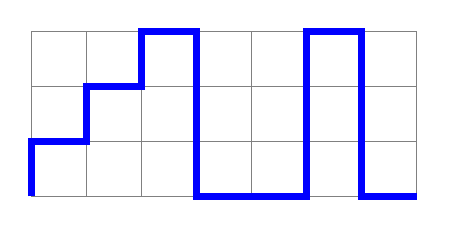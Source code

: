 \begin{tikzpicture}[scale = 0.7]
\draw [gray](0,0) grid (7,3);
\draw [blue, line width = 2.5pt] plot coordinates { (0,0) (0,1) (1,1) (1,2) (2,2) (2,3) (3,3) (3,0) (5,0) (5,3) (6,3) (6,0) (7,0)};
\end{tikzpicture}

